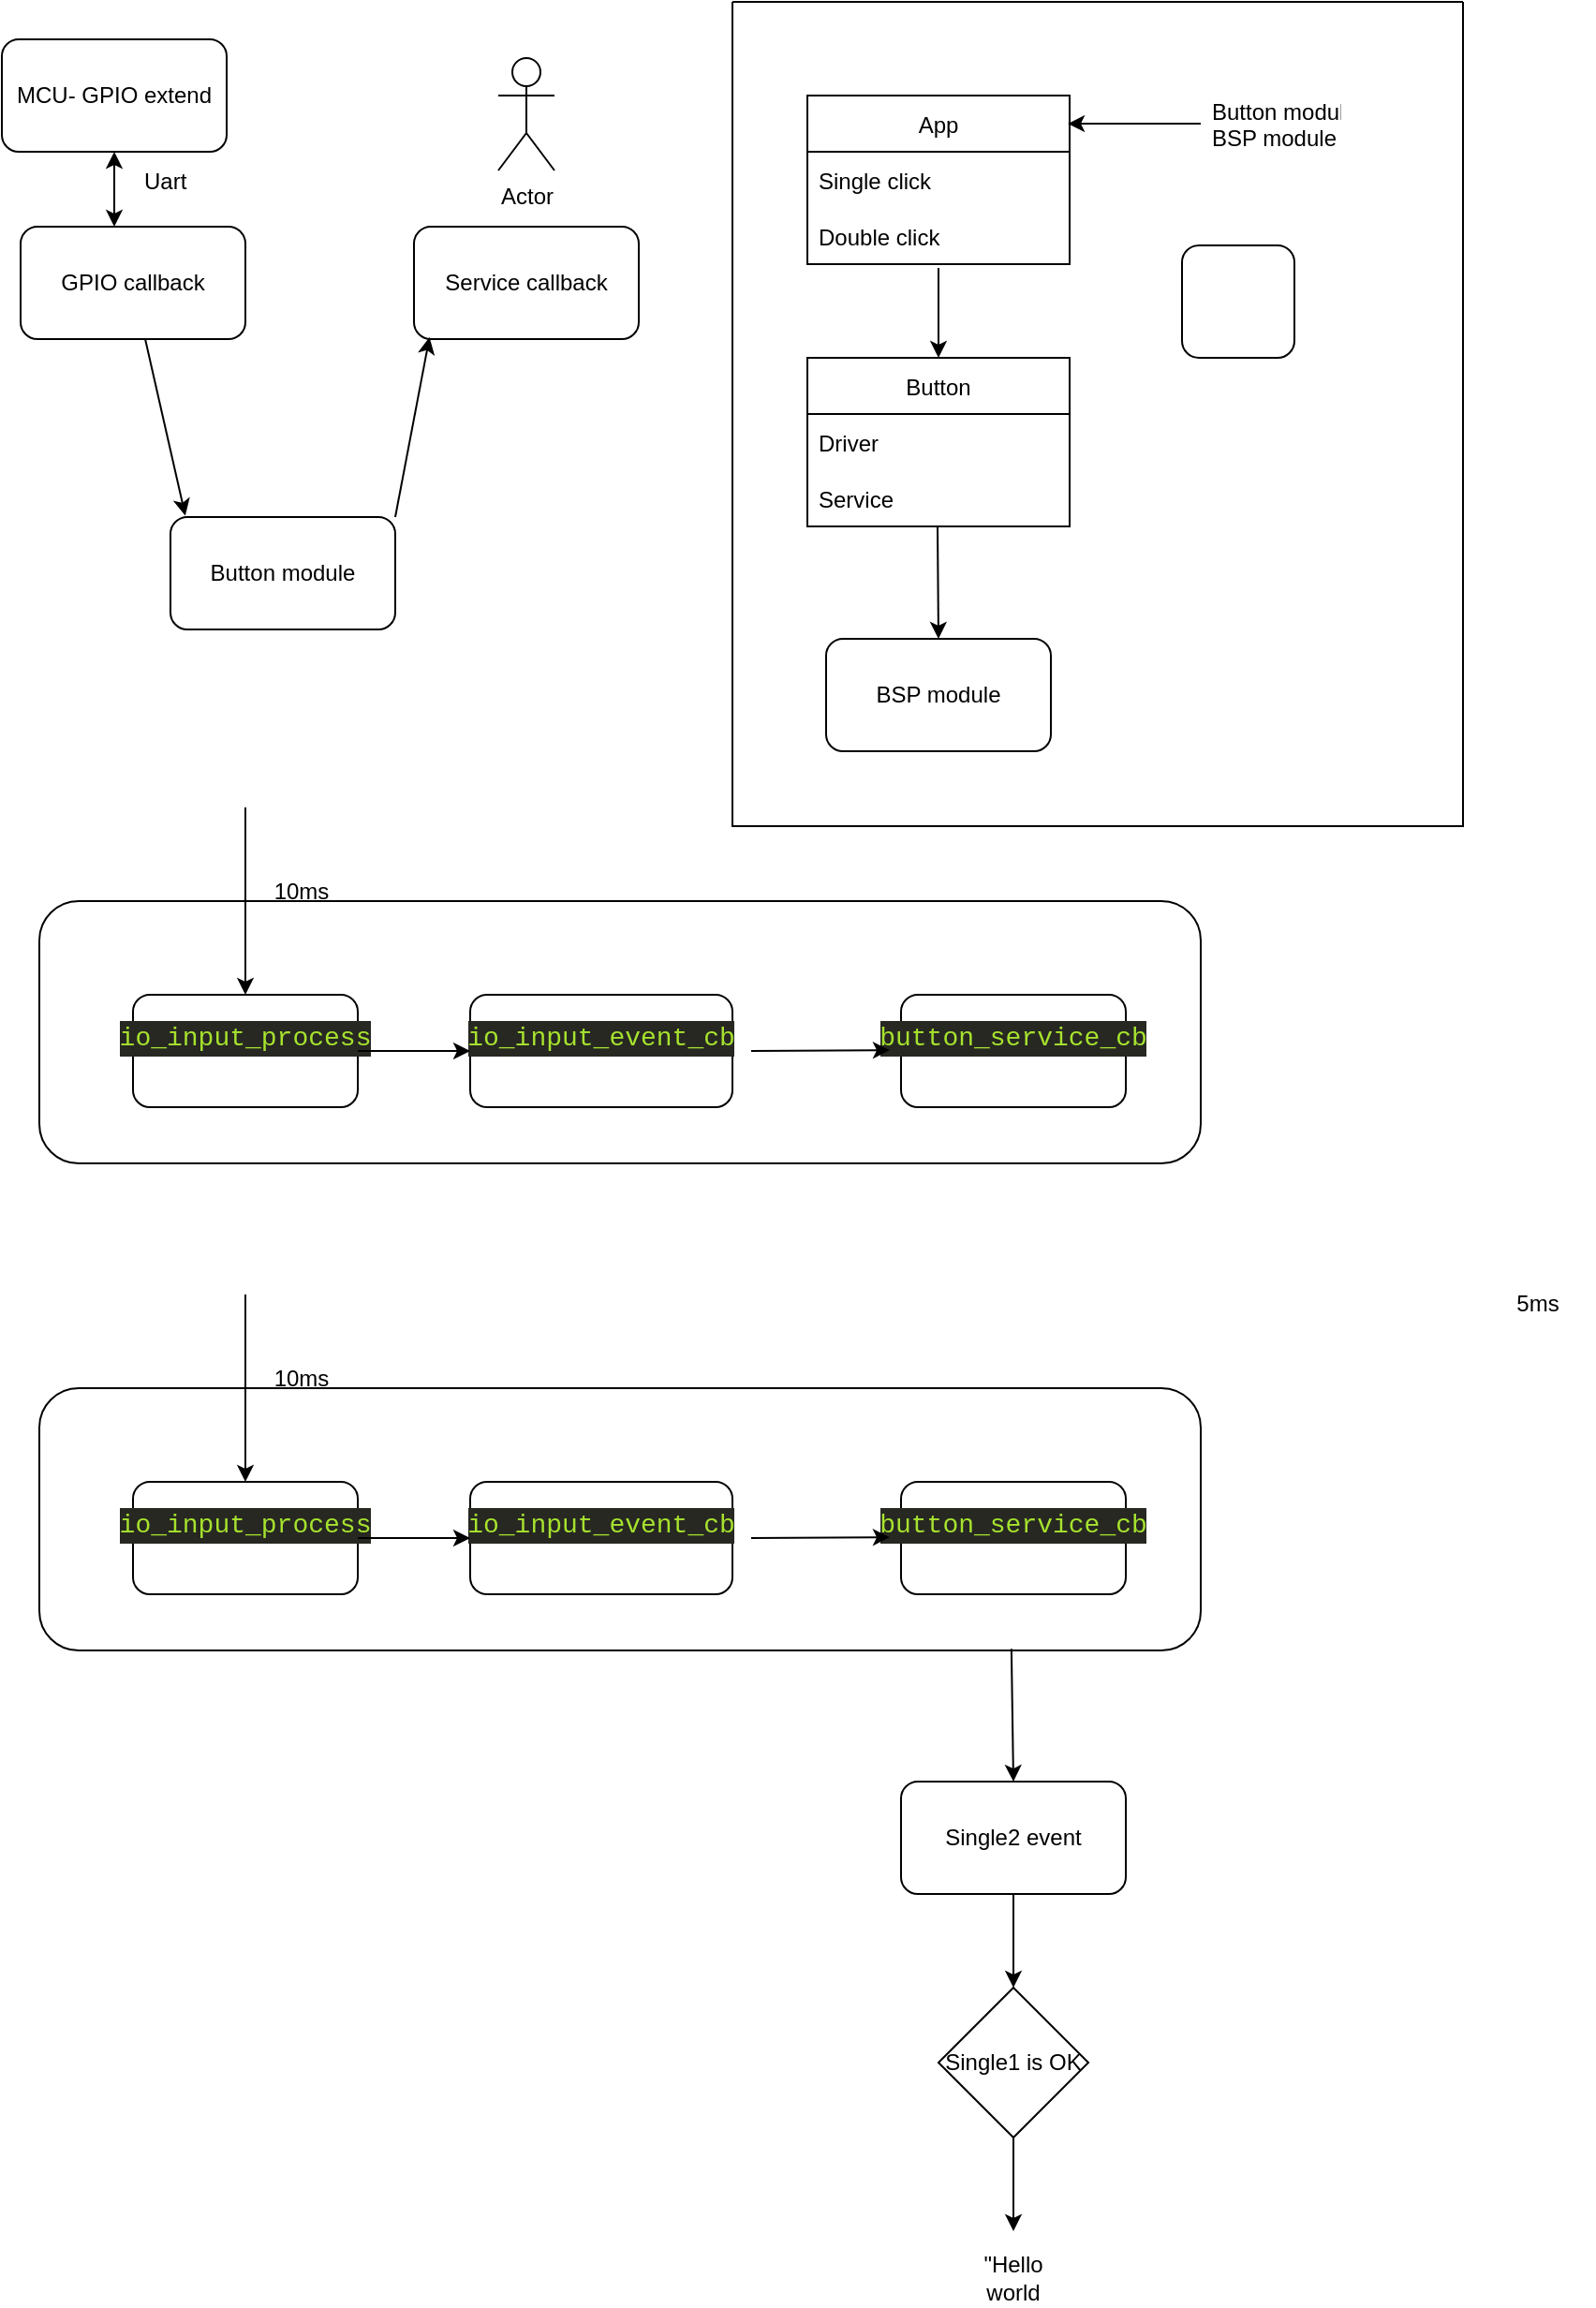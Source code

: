 <mxfile version="19.0.3" type="device"><diagram id="ZqHEGZECSRsKWOiWuKqJ" name="Page-1"><mxGraphModel dx="1617" dy="608" grid="1" gridSize="10" guides="1" tooltips="1" connect="1" arrows="1" fold="1" page="1" pageScale="1" pageWidth="827" pageHeight="1169" math="0" shadow="0"><root><mxCell id="0"/><mxCell id="1" parent="0"/><mxCell id="2bV1atIn24q3PyFLpnfz-3" value="BSP module" style="rounded=1;whiteSpace=wrap;html=1;" parent="1" vertex="1"><mxGeometry x="380" y="400" width="120" height="60" as="geometry"/></mxCell><mxCell id="2bV1atIn24q3PyFLpnfz-4" value="Button" style="swimlane;fontStyle=0;childLayout=stackLayout;horizontal=1;startSize=30;horizontalStack=0;resizeParent=1;resizeParentMax=0;resizeLast=0;collapsible=1;marginBottom=0;" parent="1" vertex="1"><mxGeometry x="370" y="250" width="140" height="90" as="geometry"/></mxCell><mxCell id="2bV1atIn24q3PyFLpnfz-5" value="Driver" style="text;strokeColor=none;fillColor=none;align=left;verticalAlign=middle;spacingLeft=4;spacingRight=4;overflow=hidden;points=[[0,0.5],[1,0.5]];portConstraint=eastwest;rotatable=0;" parent="2bV1atIn24q3PyFLpnfz-4" vertex="1"><mxGeometry y="30" width="140" height="30" as="geometry"/></mxCell><mxCell id="2bV1atIn24q3PyFLpnfz-6" value="Service" style="text;strokeColor=none;fillColor=none;align=left;verticalAlign=middle;spacingLeft=4;spacingRight=4;overflow=hidden;points=[[0,0.5],[1,0.5]];portConstraint=eastwest;rotatable=0;" parent="2bV1atIn24q3PyFLpnfz-4" vertex="1"><mxGeometry y="60" width="140" height="30" as="geometry"/></mxCell><mxCell id="2bV1atIn24q3PyFLpnfz-11" value="App" style="swimlane;fontStyle=0;childLayout=stackLayout;horizontal=1;startSize=30;horizontalStack=0;resizeParent=1;resizeParentMax=0;resizeLast=0;collapsible=1;marginBottom=0;" parent="1" vertex="1"><mxGeometry x="370" y="110" width="140" height="90" as="geometry"/></mxCell><mxCell id="2bV1atIn24q3PyFLpnfz-12" value="Single click" style="text;strokeColor=none;fillColor=none;align=left;verticalAlign=middle;spacingLeft=4;spacingRight=4;overflow=hidden;points=[[0,0.5],[1,0.5]];portConstraint=eastwest;rotatable=0;" parent="2bV1atIn24q3PyFLpnfz-11" vertex="1"><mxGeometry y="30" width="140" height="30" as="geometry"/></mxCell><mxCell id="2bV1atIn24q3PyFLpnfz-13" value="Double click" style="text;strokeColor=none;fillColor=none;align=left;verticalAlign=middle;spacingLeft=4;spacingRight=4;overflow=hidden;points=[[0,0.5],[1,0.5]];portConstraint=eastwest;rotatable=0;" parent="2bV1atIn24q3PyFLpnfz-11" vertex="1"><mxGeometry y="60" width="140" height="30" as="geometry"/></mxCell><mxCell id="2bV1atIn24q3PyFLpnfz-17" style="edgeStyle=orthogonalEdgeStyle;rounded=0;orthogonalLoop=1;jettySize=auto;html=1;entryX=0.993;entryY=0.167;entryDx=0;entryDy=0;entryPerimeter=0;" parent="1" source="2bV1atIn24q3PyFLpnfz-15" target="2bV1atIn24q3PyFLpnfz-11" edge="1"><mxGeometry relative="1" as="geometry"/></mxCell><mxCell id="2bV1atIn24q3PyFLpnfz-15" value="Button module&#10;BSP module" style="text;strokeColor=none;fillColor=none;align=left;verticalAlign=middle;spacingLeft=4;spacingRight=4;overflow=hidden;points=[[0,0.5],[1,0.5]];portConstraint=eastwest;rotatable=0;" parent="1" vertex="1"><mxGeometry x="580" y="110" width="80" height="30" as="geometry"/></mxCell><mxCell id="2bV1atIn24q3PyFLpnfz-19" value="" style="endArrow=classic;html=1;rounded=0;entryX=0.5;entryY=0;entryDx=0;entryDy=0;exitX=0.5;exitY=1.067;exitDx=0;exitDy=0;exitPerimeter=0;" parent="1" source="2bV1atIn24q3PyFLpnfz-13" target="2bV1atIn24q3PyFLpnfz-4" edge="1"><mxGeometry width="50" height="50" relative="1" as="geometry"><mxPoint x="380" y="460" as="sourcePoint"/><mxPoint x="430" y="410" as="targetPoint"/></mxGeometry></mxCell><mxCell id="2bV1atIn24q3PyFLpnfz-20" value="" style="endArrow=classic;html=1;rounded=0;entryX=0.5;entryY=0;entryDx=0;entryDy=0;exitX=0.5;exitY=1.067;exitDx=0;exitDy=0;exitPerimeter=0;" parent="1" target="2bV1atIn24q3PyFLpnfz-3" edge="1"><mxGeometry width="50" height="50" relative="1" as="geometry"><mxPoint x="439.5" y="340" as="sourcePoint"/><mxPoint x="439.5" y="387.99" as="targetPoint"/></mxGeometry></mxCell><mxCell id="2bV1atIn24q3PyFLpnfz-22" value="GPIO callback" style="rounded=1;whiteSpace=wrap;html=1;" parent="1" vertex="1"><mxGeometry x="-50" y="180" width="120" height="60" as="geometry"/></mxCell><mxCell id="2bV1atIn24q3PyFLpnfz-23" value="Service callback" style="rounded=1;whiteSpace=wrap;html=1;" parent="1" vertex="1"><mxGeometry x="160" y="180" width="120" height="60" as="geometry"/></mxCell><mxCell id="2bV1atIn24q3PyFLpnfz-24" value="Button module" style="rounded=1;whiteSpace=wrap;html=1;" parent="1" vertex="1"><mxGeometry x="30" y="335" width="120" height="60" as="geometry"/></mxCell><mxCell id="2bV1atIn24q3PyFLpnfz-25" value="" style="endArrow=classic;html=1;rounded=0;entryX=0.066;entryY=-0.013;entryDx=0;entryDy=0;entryPerimeter=0;exitX=0.555;exitY=1.007;exitDx=0;exitDy=0;exitPerimeter=0;" parent="1" source="2bV1atIn24q3PyFLpnfz-22" target="2bV1atIn24q3PyFLpnfz-24" edge="1"><mxGeometry width="50" height="50" relative="1" as="geometry"><mxPoint x="110" y="235" as="sourcePoint"/><mxPoint x="160" y="185" as="targetPoint"/></mxGeometry></mxCell><mxCell id="2bV1atIn24q3PyFLpnfz-26" value="" style="endArrow=classic;html=1;rounded=0;entryX=0.069;entryY=0.984;entryDx=0;entryDy=0;entryPerimeter=0;exitX=1;exitY=0;exitDx=0;exitDy=0;" parent="1" source="2bV1atIn24q3PyFLpnfz-24" target="2bV1atIn24q3PyFLpnfz-23" edge="1"><mxGeometry width="50" height="50" relative="1" as="geometry"><mxPoint x="110" y="235" as="sourcePoint"/><mxPoint x="160" y="185" as="targetPoint"/></mxGeometry></mxCell><mxCell id="2bV1atIn24q3PyFLpnfz-27" value="" style="endArrow=classic;startArrow=classic;html=1;rounded=0;" parent="1" target="2bV1atIn24q3PyFLpnfz-28" edge="1"><mxGeometry width="50" height="50" relative="1" as="geometry"><mxPoint y="180" as="sourcePoint"/><mxPoint y="110" as="targetPoint"/></mxGeometry></mxCell><mxCell id="2bV1atIn24q3PyFLpnfz-28" value="MCU- GPIO extend" style="rounded=1;whiteSpace=wrap;html=1;" parent="1" vertex="1"><mxGeometry x="-60" y="80" width="120" height="60" as="geometry"/></mxCell><mxCell id="2bV1atIn24q3PyFLpnfz-29" value="Uart" style="text;strokeColor=none;fillColor=none;align=left;verticalAlign=middle;spacingLeft=4;spacingRight=4;overflow=hidden;points=[[0,0.5],[1,0.5]];portConstraint=eastwest;rotatable=0;" parent="1" vertex="1"><mxGeometry x="10" y="140" width="80" height="30" as="geometry"/></mxCell><mxCell id="2bV1atIn24q3PyFLpnfz-32" value="" style="swimlane;startSize=0;" parent="1" vertex="1"><mxGeometry x="330" y="60" width="390" height="440" as="geometry"/></mxCell><mxCell id="AsljWViU23TJaRX8CnUi-1" value="" style="rounded=1;whiteSpace=wrap;html=1;" vertex="1" parent="2bV1atIn24q3PyFLpnfz-32"><mxGeometry x="240" y="130" width="60" height="60" as="geometry"/></mxCell><mxCell id="2bV1atIn24q3PyFLpnfz-33" value="Actor" style="shape=umlActor;verticalLabelPosition=bottom;verticalAlign=top;html=1;outlineConnect=0;" parent="1" vertex="1"><mxGeometry x="205" y="90" width="30" height="60" as="geometry"/></mxCell><mxCell id="AsljWViU23TJaRX8CnUi-2" value="&#10;&lt;div style=&quot;color: rgb(248, 248, 242); background-color: rgb(39, 40, 34); font-family: Consolas, &amp;quot;Courier New&amp;quot;, monospace; font-weight: normal; font-size: 14px; line-height: 19px;&quot;&gt;&lt;div&gt;&lt;span style=&quot;color: #a6e22e;&quot;&gt;io_input_process&lt;/span&gt;&lt;/div&gt;&lt;/div&gt;&#10;&#10;" style="rounded=1;whiteSpace=wrap;html=1;" vertex="1" parent="1"><mxGeometry x="10" y="590" width="120" height="60" as="geometry"/></mxCell><mxCell id="AsljWViU23TJaRX8CnUi-3" value="" style="endArrow=classic;html=1;rounded=0;entryX=0.5;entryY=0;entryDx=0;entryDy=0;" edge="1" parent="1" target="AsljWViU23TJaRX8CnUi-2"><mxGeometry width="50" height="50" relative="1" as="geometry"><mxPoint x="70" y="490" as="sourcePoint"/><mxPoint x="80" y="580" as="targetPoint"/></mxGeometry></mxCell><mxCell id="AsljWViU23TJaRX8CnUi-4" value="10ms" style="text;html=1;strokeColor=none;fillColor=none;align=center;verticalAlign=middle;whiteSpace=wrap;rounded=0;" vertex="1" parent="1"><mxGeometry x="70" y="520" width="60" height="30" as="geometry"/></mxCell><mxCell id="AsljWViU23TJaRX8CnUi-5" value="&#10;&lt;div style=&quot;color: rgb(248, 248, 242); background-color: rgb(39, 40, 34); font-family: Consolas, &amp;quot;Courier New&amp;quot;, monospace; font-weight: normal; font-size: 14px; line-height: 19px;&quot;&gt;&lt;div&gt;&lt;span style=&quot;color: #a6e22e;&quot;&gt;io_input_event_cb&lt;/span&gt;&lt;/div&gt;&lt;/div&gt;&#10;&#10;" style="rounded=1;whiteSpace=wrap;html=1;" vertex="1" parent="1"><mxGeometry x="190" y="590" width="140" height="60" as="geometry"/></mxCell><mxCell id="AsljWViU23TJaRX8CnUi-6" value="" style="endArrow=classic;html=1;rounded=0;exitX=1;exitY=0.5;exitDx=0;exitDy=0;" edge="1" parent="1" source="AsljWViU23TJaRX8CnUi-2"><mxGeometry width="50" height="50" relative="1" as="geometry"><mxPoint x="310" y="670" as="sourcePoint"/><mxPoint x="190" y="620" as="targetPoint"/></mxGeometry></mxCell><mxCell id="AsljWViU23TJaRX8CnUi-7" value="&#10;&lt;div style=&quot;color: rgb(248, 248, 242); background-color: rgb(39, 40, 34); font-family: Consolas, &amp;quot;Courier New&amp;quot;, monospace; font-weight: normal; font-size: 14px; line-height: 19px;&quot;&gt;&lt;div&gt;&lt;span style=&quot;color: #a6e22e;&quot;&gt;button_service_cb&lt;/span&gt;&lt;/div&gt;&lt;/div&gt;&#10;&#10;" style="rounded=1;whiteSpace=wrap;html=1;" vertex="1" parent="1"><mxGeometry x="420" y="590" width="120" height="60" as="geometry"/></mxCell><mxCell id="AsljWViU23TJaRX8CnUi-8" value="" style="endArrow=classic;html=1;rounded=0;" edge="1" parent="1"><mxGeometry width="50" height="50" relative="1" as="geometry"><mxPoint x="340" y="620" as="sourcePoint"/><mxPoint x="414" y="619.58" as="targetPoint"/></mxGeometry></mxCell><mxCell id="AsljWViU23TJaRX8CnUi-17" value="&quot;Hello world" style="text;html=1;strokeColor=none;fillColor=none;align=center;verticalAlign=middle;whiteSpace=wrap;rounded=0;" vertex="1" parent="1"><mxGeometry x="450" y="1260" width="60" height="30" as="geometry"/></mxCell><mxCell id="AsljWViU23TJaRX8CnUi-19" value="" style="endArrow=classic;html=1;rounded=0;" edge="1" parent="1"><mxGeometry width="50" height="50" relative="1" as="geometry"><mxPoint x="480" y="1200" as="sourcePoint"/><mxPoint x="480" y="1250" as="targetPoint"/></mxGeometry></mxCell><mxCell id="AsljWViU23TJaRX8CnUi-21" value="Single1 is OK" style="rhombus;whiteSpace=wrap;html=1;" vertex="1" parent="1"><mxGeometry x="440" y="1120" width="80" height="80" as="geometry"/></mxCell><mxCell id="AsljWViU23TJaRX8CnUi-24" value="5ms" style="text;html=1;strokeColor=none;fillColor=none;align=center;verticalAlign=middle;whiteSpace=wrap;rounded=0;" vertex="1" parent="1"><mxGeometry x="730" y="740" width="60" height="30" as="geometry"/></mxCell><mxCell id="AsljWViU23TJaRX8CnUi-26" value="" style="rounded=1;whiteSpace=wrap;html=1;fillColor=none;" vertex="1" parent="1"><mxGeometry x="-40" y="540" width="620" height="140" as="geometry"/></mxCell><mxCell id="AsljWViU23TJaRX8CnUi-27" value="&#10;&lt;div style=&quot;color: rgb(248, 248, 242); background-color: rgb(39, 40, 34); font-family: Consolas, &amp;quot;Courier New&amp;quot;, monospace; font-weight: normal; font-size: 14px; line-height: 19px;&quot;&gt;&lt;div&gt;&lt;span style=&quot;color: #a6e22e;&quot;&gt;io_input_process&lt;/span&gt;&lt;/div&gt;&lt;/div&gt;&#10;&#10;" style="rounded=1;whiteSpace=wrap;html=1;" vertex="1" parent="1"><mxGeometry x="10" y="850" width="120" height="60" as="geometry"/></mxCell><mxCell id="AsljWViU23TJaRX8CnUi-28" value="" style="endArrow=classic;html=1;rounded=0;entryX=0.5;entryY=0;entryDx=0;entryDy=0;" edge="1" parent="1" target="AsljWViU23TJaRX8CnUi-27"><mxGeometry width="50" height="50" relative="1" as="geometry"><mxPoint x="70" y="750" as="sourcePoint"/><mxPoint x="80" y="840" as="targetPoint"/></mxGeometry></mxCell><mxCell id="AsljWViU23TJaRX8CnUi-29" value="10ms" style="text;html=1;strokeColor=none;fillColor=none;align=center;verticalAlign=middle;whiteSpace=wrap;rounded=0;" vertex="1" parent="1"><mxGeometry x="70" y="780" width="60" height="30" as="geometry"/></mxCell><mxCell id="AsljWViU23TJaRX8CnUi-30" value="&#10;&lt;div style=&quot;color: rgb(248, 248, 242); background-color: rgb(39, 40, 34); font-family: Consolas, &amp;quot;Courier New&amp;quot;, monospace; font-weight: normal; font-size: 14px; line-height: 19px;&quot;&gt;&lt;div&gt;&lt;span style=&quot;color: #a6e22e;&quot;&gt;io_input_event_cb&lt;/span&gt;&lt;/div&gt;&lt;/div&gt;&#10;&#10;" style="rounded=1;whiteSpace=wrap;html=1;" vertex="1" parent="1"><mxGeometry x="190" y="850" width="140" height="60" as="geometry"/></mxCell><mxCell id="AsljWViU23TJaRX8CnUi-31" value="" style="endArrow=classic;html=1;rounded=0;exitX=1;exitY=0.5;exitDx=0;exitDy=0;" edge="1" parent="1" source="AsljWViU23TJaRX8CnUi-27"><mxGeometry width="50" height="50" relative="1" as="geometry"><mxPoint x="310" y="930" as="sourcePoint"/><mxPoint x="190" y="880" as="targetPoint"/></mxGeometry></mxCell><mxCell id="AsljWViU23TJaRX8CnUi-32" value="&#10;&lt;div style=&quot;color: rgb(248, 248, 242); background-color: rgb(39, 40, 34); font-family: Consolas, &amp;quot;Courier New&amp;quot;, monospace; font-weight: normal; font-size: 14px; line-height: 19px;&quot;&gt;&lt;div&gt;&lt;span style=&quot;color: #a6e22e;&quot;&gt;button_service_cb&lt;/span&gt;&lt;/div&gt;&lt;/div&gt;&#10;&#10;" style="rounded=1;whiteSpace=wrap;html=1;" vertex="1" parent="1"><mxGeometry x="420" y="850" width="120" height="60" as="geometry"/></mxCell><mxCell id="AsljWViU23TJaRX8CnUi-33" value="" style="endArrow=classic;html=1;rounded=0;" edge="1" parent="1"><mxGeometry width="50" height="50" relative="1" as="geometry"><mxPoint x="340" y="880" as="sourcePoint"/><mxPoint x="414" y="879.58" as="targetPoint"/></mxGeometry></mxCell><mxCell id="AsljWViU23TJaRX8CnUi-34" value="" style="rounded=1;whiteSpace=wrap;html=1;fillColor=none;" vertex="1" parent="1"><mxGeometry x="-40" y="800" width="620" height="140" as="geometry"/></mxCell><mxCell id="AsljWViU23TJaRX8CnUi-35" value="Single2 event" style="rounded=1;whiteSpace=wrap;html=1;fillColor=none;" vertex="1" parent="1"><mxGeometry x="420" y="1010" width="120" height="60" as="geometry"/></mxCell><mxCell id="AsljWViU23TJaRX8CnUi-36" value="" style="endArrow=classic;html=1;rounded=0;entryX=0.5;entryY=0;entryDx=0;entryDy=0;exitX=0.837;exitY=0.994;exitDx=0;exitDy=0;exitPerimeter=0;" edge="1" parent="1" source="AsljWViU23TJaRX8CnUi-34" target="AsljWViU23TJaRX8CnUi-35"><mxGeometry width="50" height="50" relative="1" as="geometry"><mxPoint x="310" y="920" as="sourcePoint"/><mxPoint x="360" y="870" as="targetPoint"/></mxGeometry></mxCell><mxCell id="AsljWViU23TJaRX8CnUi-37" value="" style="endArrow=classic;html=1;rounded=0;entryX=0.5;entryY=0;entryDx=0;entryDy=0;" edge="1" parent="1" target="AsljWViU23TJaRX8CnUi-21"><mxGeometry width="50" height="50" relative="1" as="geometry"><mxPoint x="480" y="1070" as="sourcePoint"/><mxPoint x="360" y="1120" as="targetPoint"/></mxGeometry></mxCell></root></mxGraphModel></diagram></mxfile>